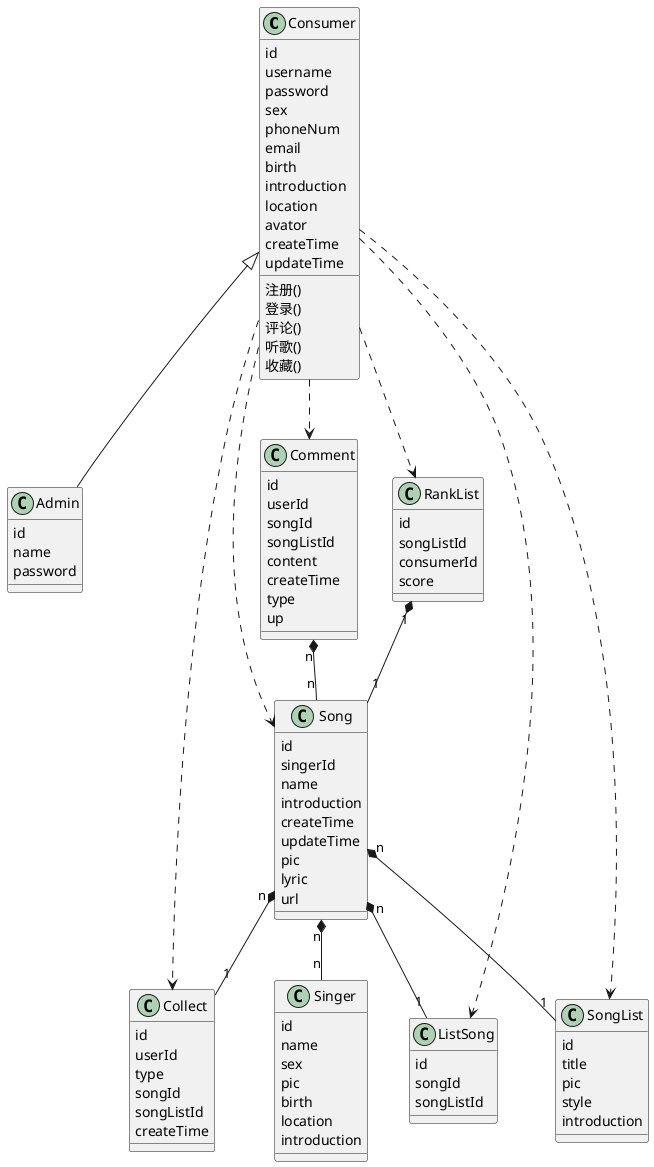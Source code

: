 @startuml
'https://plantuml.com/class-diagram
Consumer <|-- Admin
Consumer ..> Comment
Consumer ..> Collect
Consumer ..> ListSong
Consumer ..> RankList
Consumer ..> Song
Consumer ..> SongList
Song "n" *-- "1" SongList
Song "n" *-- "n" Singer
Song "n" *-- "1" ListSong
Song "n" *-- "1" Collect
RankList "1" *-- "1" Song
Comment "n" *-- "n" Song
class Admin {
id
name
password
}
class Collect {
id
userId
type
songId
songListId
createTime
}
class Comment {
id
userId
songId
songListId
content
createTime
type
up
}
class Consumer {
id
username
password
sex
phoneNum
email
birth
introduction
location
avator
createTime
updateTime
注册()
登录()
评论()
听歌()
收藏()
}
class ListSong {
id
songId
songListId
}
class RankList {
id
songListId
consumerId
score
}
class Singer {
id
name
sex
pic
birth
location
introduction
}
class Song {
id
singerId
name
introduction
createTime
updateTime
pic
lyric
url
}
class SongList {
id
title
pic
style
introduction
}



@enduml